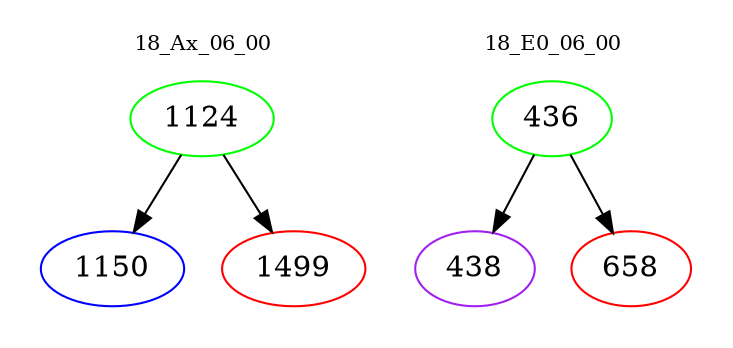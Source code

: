digraph{
subgraph cluster_0 {
color = white
label = "18_Ax_06_00";
fontsize=10;
T0_1124 [label="1124", color="green"]
T0_1124 -> T0_1150 [color="black"]
T0_1150 [label="1150", color="blue"]
T0_1124 -> T0_1499 [color="black"]
T0_1499 [label="1499", color="red"]
}
subgraph cluster_1 {
color = white
label = "18_E0_06_00";
fontsize=10;
T1_436 [label="436", color="green"]
T1_436 -> T1_438 [color="black"]
T1_438 [label="438", color="purple"]
T1_436 -> T1_658 [color="black"]
T1_658 [label="658", color="red"]
}
}
